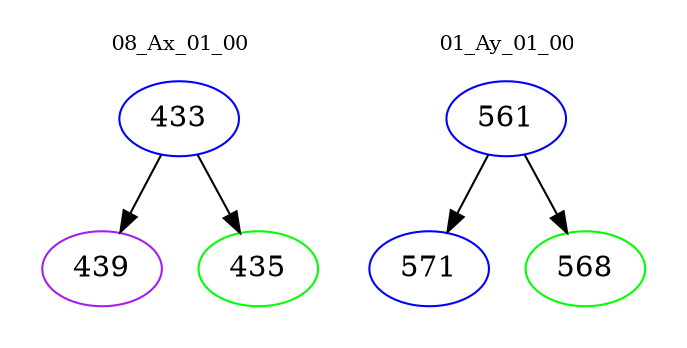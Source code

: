 digraph{
subgraph cluster_0 {
color = white
label = "08_Ax_01_00";
fontsize=10;
T0_433 [label="433", color="blue"]
T0_433 -> T0_439 [color="black"]
T0_439 [label="439", color="purple"]
T0_433 -> T0_435 [color="black"]
T0_435 [label="435", color="green"]
}
subgraph cluster_1 {
color = white
label = "01_Ay_01_00";
fontsize=10;
T1_561 [label="561", color="blue"]
T1_561 -> T1_571 [color="black"]
T1_571 [label="571", color="blue"]
T1_561 -> T1_568 [color="black"]
T1_568 [label="568", color="green"]
}
}

